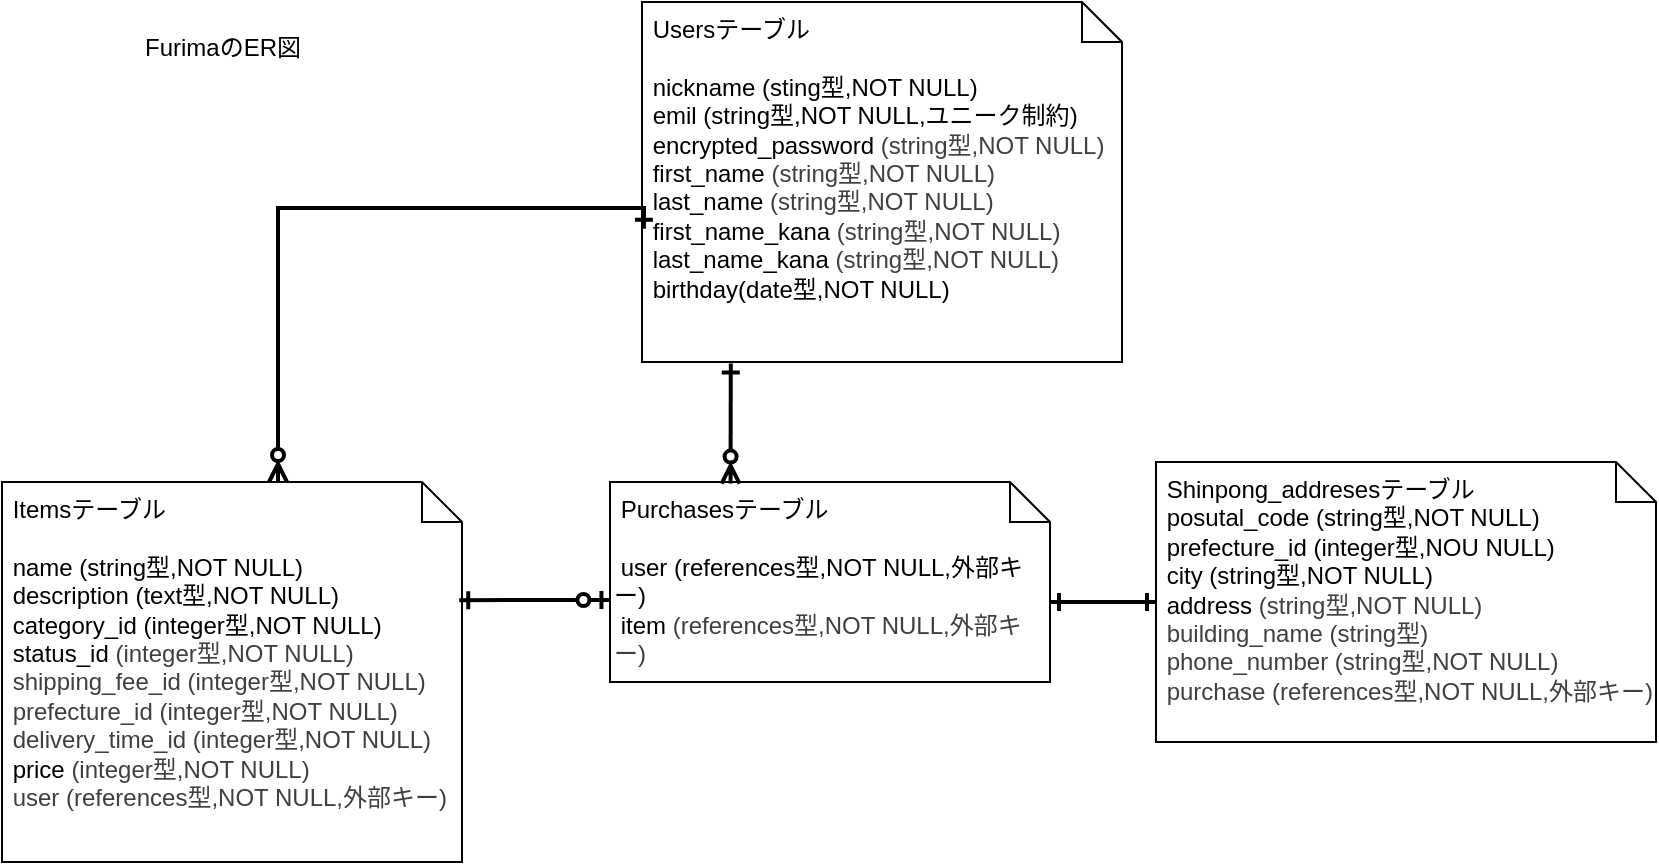 <mxfile>
    <diagram id="ZdsWOpmPnU7sZFD_s-5U" name="ページ1">
        <mxGraphModel dx="943" dy="755" grid="1" gridSize="10" guides="1" tooltips="1" connect="1" arrows="1" fold="1" page="1" pageScale="1" pageWidth="827" pageHeight="1169" math="0" shadow="0">
            <root>
                <mxCell id="0"/>
                <mxCell id="1" parent="0"/>
                <mxCell id="2" value="&amp;nbsp;Usersテーブル&lt;div&gt;&lt;br&gt;&lt;/div&gt;&lt;div&gt;&amp;nbsp;nickname (sting型,NOT NULL)&lt;/div&gt;&lt;div&gt;&amp;nbsp;emil (string型,NOT NULL,ユニーク制約&lt;span style=&quot;background-color: transparent;&quot;&gt;)&lt;/span&gt;&lt;/div&gt;&lt;div&gt;&amp;nbsp;encrypted_password&amp;nbsp;&lt;span style=&quot;background-color: transparent; color: rgb(63, 63, 63);&quot;&gt;(string型,NOT NULL&lt;/span&gt;&lt;span style=&quot;background-color: transparent; color: rgb(63, 63, 63);&quot;&gt;)&lt;/span&gt;&lt;/div&gt;&lt;div&gt;&amp;nbsp;first_name&amp;nbsp;&lt;span style=&quot;background-color: transparent; color: rgb(63, 63, 63);&quot;&gt;(string型,NOT NULL&lt;/span&gt;&lt;span style=&quot;background-color: transparent; color: rgb(63, 63, 63);&quot;&gt;)&lt;/span&gt;&lt;/div&gt;&lt;div&gt;&amp;nbsp;last_name&amp;nbsp;&lt;span style=&quot;background-color: transparent; color: rgb(63, 63, 63);&quot;&gt;(string型,NOT NULL&lt;/span&gt;&lt;span style=&quot;background-color: transparent; color: rgb(63, 63, 63);&quot;&gt;)&lt;/span&gt;&lt;/div&gt;&lt;div&gt;&amp;nbsp;first_name_kana&amp;nbsp;&lt;span style=&quot;background-color: transparent; color: rgb(63, 63, 63);&quot;&gt;(string型,NOT NULL&lt;/span&gt;&lt;span style=&quot;background-color: transparent; color: rgb(63, 63, 63);&quot;&gt;)&lt;/span&gt;&lt;/div&gt;&lt;div&gt;&amp;nbsp;last_name_kana&amp;nbsp;&lt;span style=&quot;background-color: transparent; color: rgb(63, 63, 63);&quot;&gt;(string型,NOT NULL&lt;/span&gt;&lt;span style=&quot;background-color: transparent; color: rgb(63, 63, 63);&quot;&gt;)&lt;/span&gt;&lt;/div&gt;&lt;div&gt;&amp;nbsp;birthday(date型,NOT NULL)&amp;nbsp;&lt;/div&gt;" style="shape=note;size=20;whiteSpace=wrap;html=1;align=left;horizontal=1;verticalAlign=top;" parent="1" vertex="1">
                    <mxGeometry x="320" width="240" height="180" as="geometry"/>
                </mxCell>
                <mxCell id="3" value="&amp;nbsp;Itemsテーブル&lt;div&gt;&lt;br&gt;&lt;/div&gt;&lt;div&gt;&amp;nbsp;name (string型,NOT NULL)&lt;/div&gt;&lt;div&gt;&amp;nbsp;description (text型,NOT NULL)&lt;/div&gt;&lt;div&gt;&amp;nbsp;category_id (integer型,NOT NULL)&lt;/div&gt;&lt;div&gt;&amp;nbsp;status_id&amp;nbsp;&lt;span style=&quot;color: rgb(63, 63, 63); background-color: transparent;&quot;&gt;(integer型,NOT NULL)&lt;/span&gt;&lt;/div&gt;&lt;div&gt;&lt;span style=&quot;color: rgb(63, 63, 63); background-color: transparent;&quot;&gt;&amp;nbsp;shipping_fee_id&amp;nbsp;&lt;/span&gt;&lt;span style=&quot;color: rgb(63, 63, 63); background-color: transparent;&quot;&gt;(integer型,NOT NULL)&lt;/span&gt;&lt;/div&gt;&lt;div&gt;&lt;span style=&quot;color: rgb(63, 63, 63); background-color: transparent;&quot;&gt;&amp;nbsp;prefecture_id&amp;nbsp;&lt;/span&gt;&lt;span style=&quot;color: rgb(63, 63, 63); background-color: transparent;&quot;&gt;(integer型,NOT NULL)&lt;/span&gt;&lt;/div&gt;&lt;div&gt;&lt;span style=&quot;color: rgb(63, 63, 63); background-color: transparent;&quot;&gt;&amp;nbsp;delivery_time_id&amp;nbsp;&lt;/span&gt;&lt;span style=&quot;color: rgb(63, 63, 63); background-color: transparent;&quot;&gt;(integer型,NOT NULL)&lt;/span&gt;&lt;/div&gt;&lt;div&gt;&amp;nbsp;price&amp;nbsp;&lt;span style=&quot;color: rgb(63, 63, 63); background-color: transparent;&quot;&gt;(integer型,NOT NULL)&lt;/span&gt;&lt;/div&gt;&lt;div&gt;&lt;span style=&quot;color: rgb(63, 63, 63); background-color: transparent;&quot;&gt;&amp;nbsp;user (references型,NOT NULL,外部キー)&lt;/span&gt;&lt;/div&gt;" style="shape=note;size=20;whiteSpace=wrap;html=1;align=left;horizontal=1;verticalAlign=top;" parent="1" vertex="1">
                    <mxGeometry y="240" width="230" height="190" as="geometry"/>
                </mxCell>
                <mxCell id="4" value="FurimaのER図" style="text;html=1;align=center;verticalAlign=middle;resizable=0;points=[];autosize=1;strokeColor=none;fillColor=none;" parent="1" vertex="1">
                    <mxGeometry x="60" y="8" width="100" height="30" as="geometry"/>
                </mxCell>
                <mxCell id="6" value="&amp;nbsp;Shinpong_addresesテーブル&lt;div&gt;&amp;nbsp;posutal_code (string型,NOT NULL)&lt;/div&gt;&lt;div&gt;&amp;nbsp;prefecture_id (integer型,NOU NULL)&lt;/div&gt;&lt;div&gt;&amp;nbsp;city (string型,NOT NULL)&lt;/div&gt;&lt;div&gt;&amp;nbsp;address&amp;nbsp;&lt;span style=&quot;color: rgb(63, 63, 63); background-color: transparent;&quot;&gt;(string型,NOT NULL)&lt;/span&gt;&lt;/div&gt;&lt;div&gt;&lt;span style=&quot;color: rgb(63, 63, 63); background-color: transparent;&quot;&gt;&amp;nbsp;building_name (string型)&lt;/span&gt;&lt;/div&gt;&lt;div&gt;&lt;span style=&quot;color: rgb(63, 63, 63); background-color: transparent;&quot;&gt;&amp;nbsp;phone_number (string型,NOT NULL)&lt;/span&gt;&lt;/div&gt;&lt;div&gt;&lt;span style=&quot;color: rgb(63, 63, 63); background-color: transparent;&quot;&gt;&amp;nbsp;purchase (references型,NOT NULL,外部キー)&lt;/span&gt;&lt;/div&gt;" style="shape=note;size=20;whiteSpace=wrap;html=1;align=left;verticalAlign=top;" parent="1" vertex="1">
                    <mxGeometry x="577" y="230" width="250" height="140" as="geometry"/>
                </mxCell>
                <mxCell id="7" value="&amp;nbsp;Purchasesテーブル&lt;div&gt;&lt;font color=&quot;#000000&quot;&gt;&lt;br&gt;&lt;/font&gt;&lt;div&gt;&amp;nbsp;user (references型,NOT NULL,外部キー)&lt;/div&gt;&lt;div&gt;&amp;nbsp;item&amp;nbsp;&lt;span style=&quot;color: rgb(63, 63, 63); background-color: transparent;&quot;&gt;(references型,NOT NULL,外部キー)&lt;/span&gt;&lt;/div&gt;&lt;/div&gt;" style="shape=note;size=20;whiteSpace=wrap;html=1;align=left;verticalAlign=top;" parent="1" vertex="1">
                    <mxGeometry x="304" y="240" width="220" height="100" as="geometry"/>
                </mxCell>
                <mxCell id="9" value="" style="endArrow=ERone;html=1;rounded=0;strokeWidth=2;startArrow=ERone;startFill=0;endFill=0;exitX=0;exitY=0;exitDx=220;exitDy=60;exitPerimeter=0;" edge="1" parent="1" source="7" target="6">
                    <mxGeometry relative="1" as="geometry">
                        <mxPoint x="570" y="300" as="sourcePoint"/>
                        <mxPoint x="630" y="300" as="targetPoint"/>
                    </mxGeometry>
                </mxCell>
                <mxCell id="19" value="" style="endArrow=ERone;html=1;rounded=0;edgeStyle=orthogonalEdgeStyle;strokeWidth=2;startArrow=ERzeroToMany;startFill=0;endFill=0;entryX=0.004;entryY=0.63;entryDx=0;entryDy=0;entryPerimeter=0;" edge="1" parent="1" source="3" target="2">
                    <mxGeometry relative="1" as="geometry">
                        <mxPoint x="137.52" y="240.0" as="sourcePoint"/>
                        <mxPoint x="300" y="103" as="targetPoint"/>
                        <Array as="points">
                            <mxPoint x="138" y="103"/>
                        </Array>
                    </mxGeometry>
                </mxCell>
                <mxCell id="22" value="" style="endArrow=ERzeroToOne;html=1;rounded=0;strokeWidth=2;startArrow=ERone;startFill=0;endFill=0;entryX=0.001;entryY=0.59;entryDx=0;entryDy=0;entryPerimeter=0;exitX=0.994;exitY=0.311;exitDx=0;exitDy=0;exitPerimeter=0;" edge="1" parent="1" source="3" target="7">
                    <mxGeometry relative="1" as="geometry">
                        <mxPoint x="230" y="300" as="sourcePoint"/>
                        <mxPoint x="330" y="300" as="targetPoint"/>
                    </mxGeometry>
                </mxCell>
                <mxCell id="29" value="" style="endArrow=ERone;html=1;rounded=0;entryX=0.185;entryY=1.004;entryDx=0;entryDy=0;entryPerimeter=0;exitX=0.274;exitY=0.008;exitDx=0;exitDy=0;exitPerimeter=0;startArrow=ERzeroToMany;startFill=0;endFill=0;strokeWidth=2;" edge="1" parent="1" source="7" target="2">
                    <mxGeometry relative="1" as="geometry">
                        <mxPoint x="360" y="238" as="sourcePoint"/>
                        <mxPoint x="520" y="220" as="targetPoint"/>
                    </mxGeometry>
                </mxCell>
            </root>
        </mxGraphModel>
    </diagram>
</mxfile>